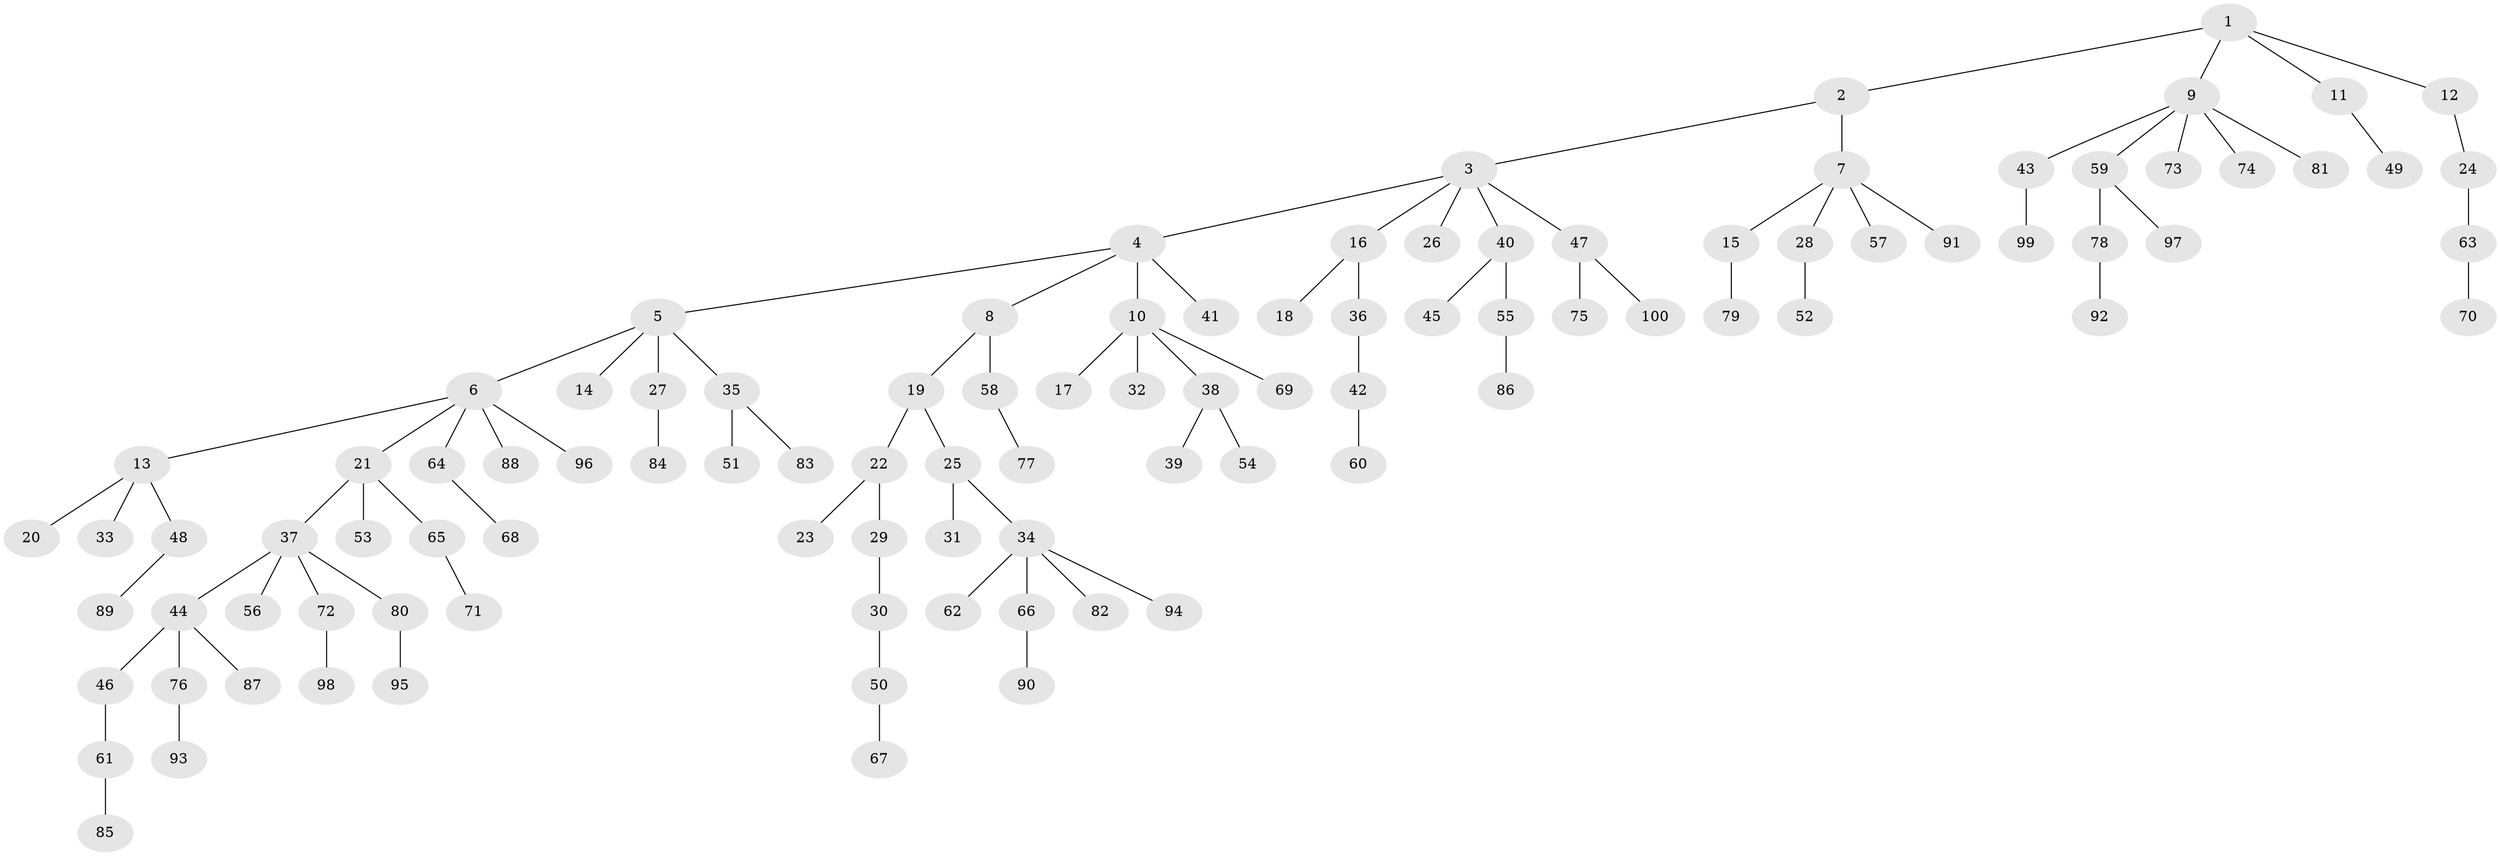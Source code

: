 // coarse degree distribution, {5: 0.028169014084507043, 7: 0.028169014084507043, 4: 0.11267605633802817, 6: 0.014084507042253521, 3: 0.056338028169014086, 2: 0.16901408450704225, 1: 0.5915492957746479}
// Generated by graph-tools (version 1.1) at 2025/42/03/06/25 10:42:05]
// undirected, 100 vertices, 99 edges
graph export_dot {
graph [start="1"]
  node [color=gray90,style=filled];
  1;
  2;
  3;
  4;
  5;
  6;
  7;
  8;
  9;
  10;
  11;
  12;
  13;
  14;
  15;
  16;
  17;
  18;
  19;
  20;
  21;
  22;
  23;
  24;
  25;
  26;
  27;
  28;
  29;
  30;
  31;
  32;
  33;
  34;
  35;
  36;
  37;
  38;
  39;
  40;
  41;
  42;
  43;
  44;
  45;
  46;
  47;
  48;
  49;
  50;
  51;
  52;
  53;
  54;
  55;
  56;
  57;
  58;
  59;
  60;
  61;
  62;
  63;
  64;
  65;
  66;
  67;
  68;
  69;
  70;
  71;
  72;
  73;
  74;
  75;
  76;
  77;
  78;
  79;
  80;
  81;
  82;
  83;
  84;
  85;
  86;
  87;
  88;
  89;
  90;
  91;
  92;
  93;
  94;
  95;
  96;
  97;
  98;
  99;
  100;
  1 -- 2;
  1 -- 9;
  1 -- 11;
  1 -- 12;
  2 -- 3;
  2 -- 7;
  3 -- 4;
  3 -- 16;
  3 -- 26;
  3 -- 40;
  3 -- 47;
  4 -- 5;
  4 -- 8;
  4 -- 10;
  4 -- 41;
  5 -- 6;
  5 -- 14;
  5 -- 27;
  5 -- 35;
  6 -- 13;
  6 -- 21;
  6 -- 64;
  6 -- 88;
  6 -- 96;
  7 -- 15;
  7 -- 28;
  7 -- 57;
  7 -- 91;
  8 -- 19;
  8 -- 58;
  9 -- 43;
  9 -- 59;
  9 -- 73;
  9 -- 74;
  9 -- 81;
  10 -- 17;
  10 -- 32;
  10 -- 38;
  10 -- 69;
  11 -- 49;
  12 -- 24;
  13 -- 20;
  13 -- 33;
  13 -- 48;
  15 -- 79;
  16 -- 18;
  16 -- 36;
  19 -- 22;
  19 -- 25;
  21 -- 37;
  21 -- 53;
  21 -- 65;
  22 -- 23;
  22 -- 29;
  24 -- 63;
  25 -- 31;
  25 -- 34;
  27 -- 84;
  28 -- 52;
  29 -- 30;
  30 -- 50;
  34 -- 62;
  34 -- 66;
  34 -- 82;
  34 -- 94;
  35 -- 51;
  35 -- 83;
  36 -- 42;
  37 -- 44;
  37 -- 56;
  37 -- 72;
  37 -- 80;
  38 -- 39;
  38 -- 54;
  40 -- 45;
  40 -- 55;
  42 -- 60;
  43 -- 99;
  44 -- 46;
  44 -- 76;
  44 -- 87;
  46 -- 61;
  47 -- 75;
  47 -- 100;
  48 -- 89;
  50 -- 67;
  55 -- 86;
  58 -- 77;
  59 -- 78;
  59 -- 97;
  61 -- 85;
  63 -- 70;
  64 -- 68;
  65 -- 71;
  66 -- 90;
  72 -- 98;
  76 -- 93;
  78 -- 92;
  80 -- 95;
}
